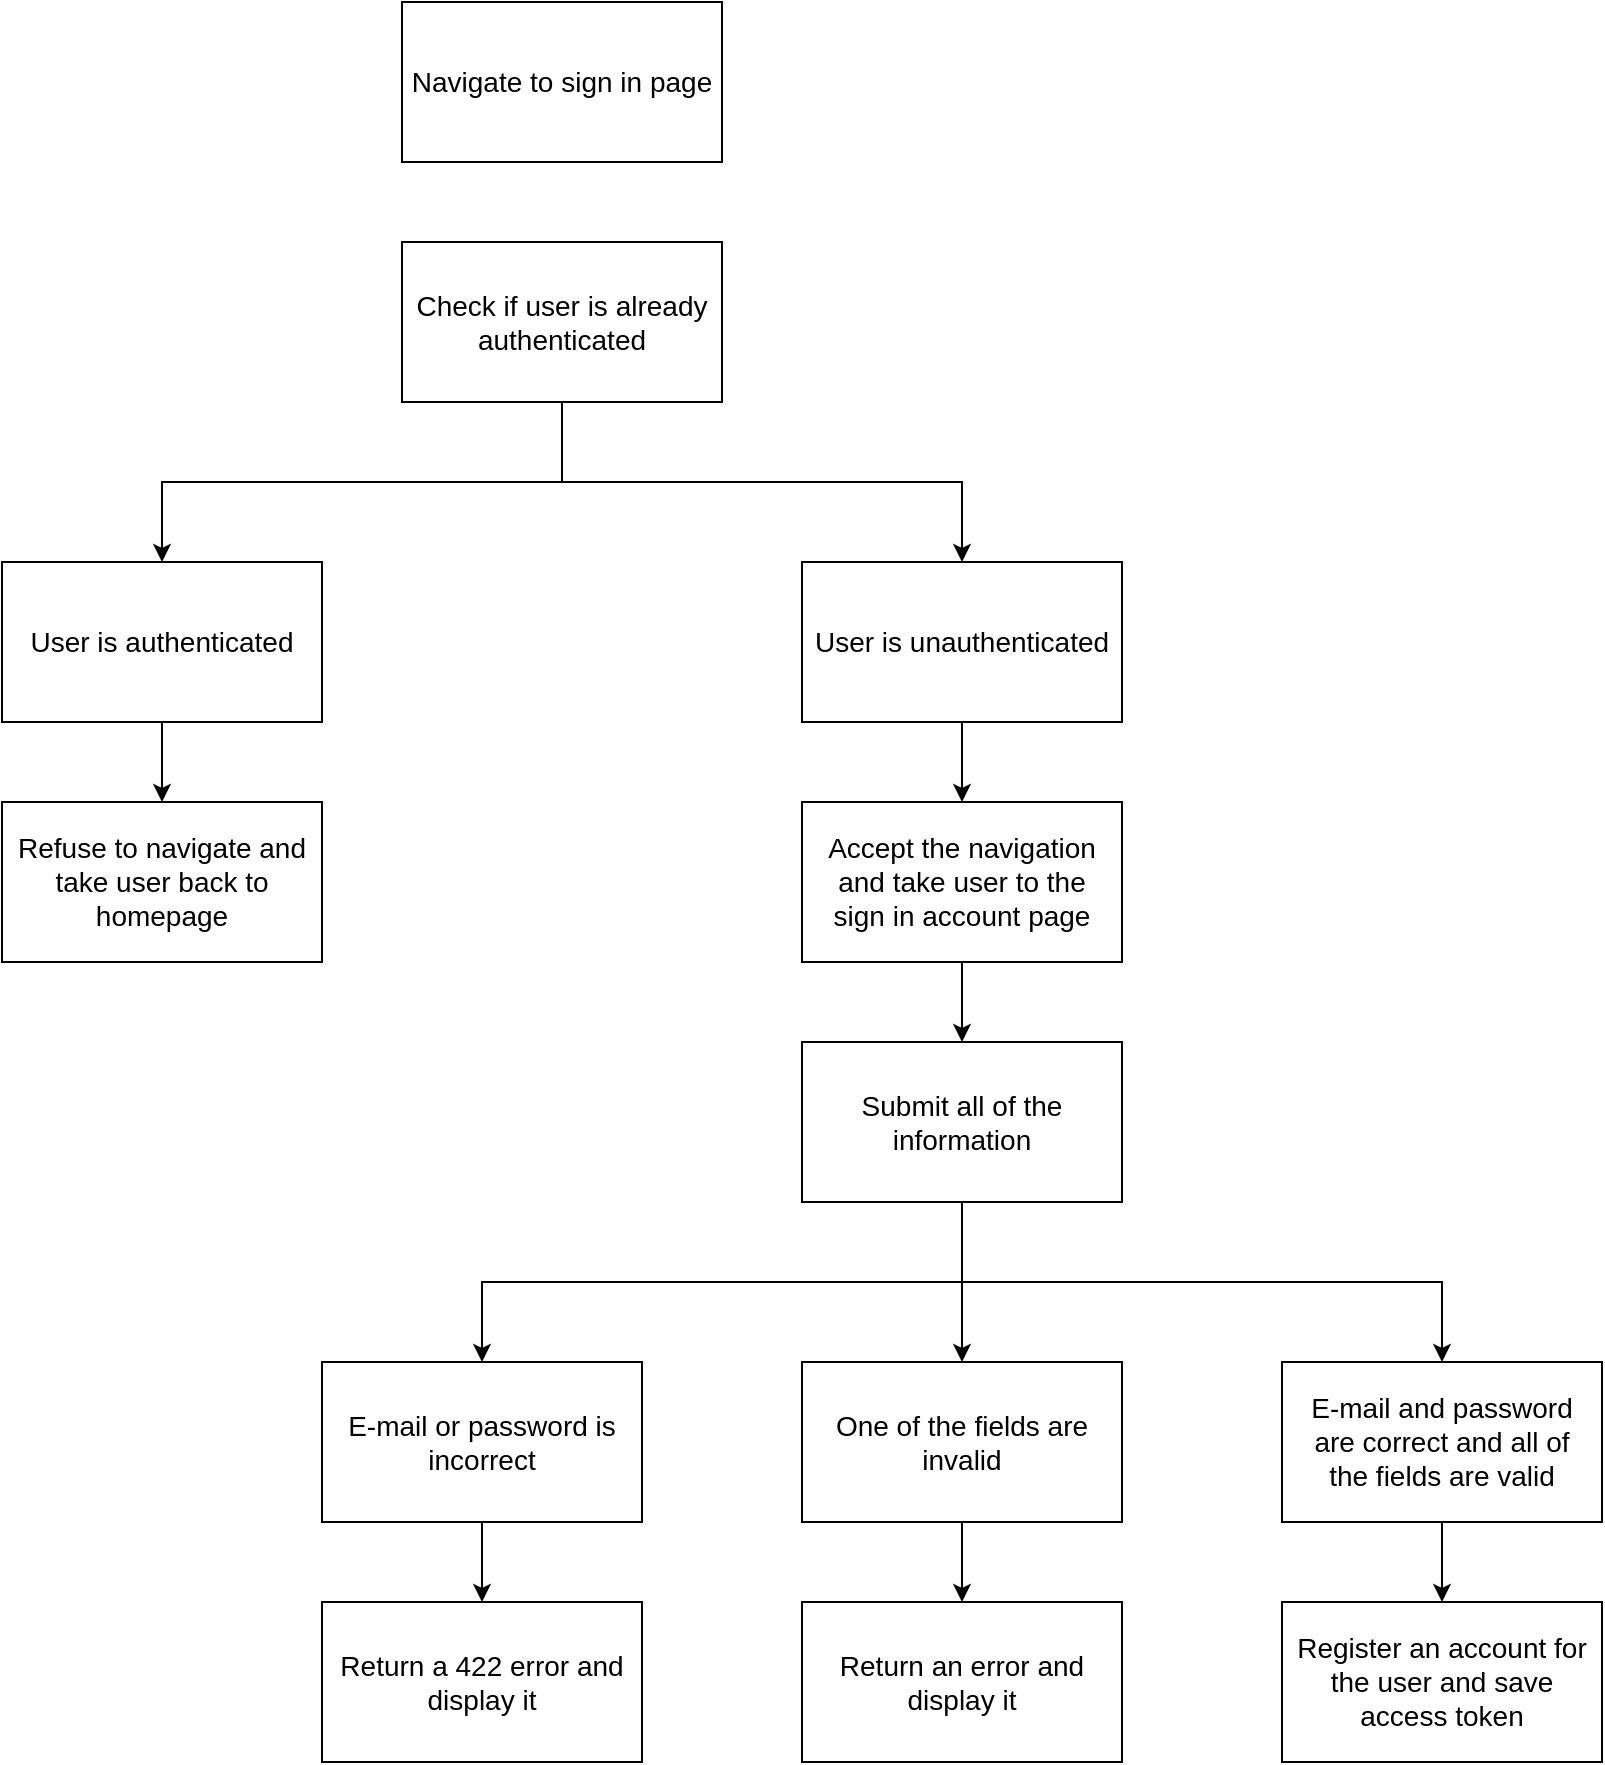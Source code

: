 <mxfile version="21.1.2" type="github">
  <diagram name="Trang-1" id="wb-Nk6mtp_cCEfDMljxL">
    <mxGraphModel dx="989" dy="1696" grid="1" gridSize="10" guides="1" tooltips="1" connect="1" arrows="1" fold="1" page="1" pageScale="1" pageWidth="827" pageHeight="1169" math="0" shadow="0">
      <root>
        <mxCell id="0" />
        <mxCell id="1" parent="0" />
        <mxCell id="fZpGaq-iCPWyu19GHH4y-2" value="Navigate to sign in page" style="rounded=0;whiteSpace=wrap;html=1;fontSize=14;" vertex="1" parent="1">
          <mxGeometry x="360" y="-1120" width="160" height="80" as="geometry" />
        </mxCell>
        <mxCell id="fZpGaq-iCPWyu19GHH4y-8" style="edgeStyle=orthogonalEdgeStyle;rounded=0;orthogonalLoop=1;jettySize=auto;html=1;exitX=0.5;exitY=1;exitDx=0;exitDy=0;entryX=0.5;entryY=0;entryDx=0;entryDy=0;" edge="1" parent="1" source="fZpGaq-iCPWyu19GHH4y-3" target="fZpGaq-iCPWyu19GHH4y-6">
          <mxGeometry relative="1" as="geometry" />
        </mxCell>
        <mxCell id="fZpGaq-iCPWyu19GHH4y-14" style="edgeStyle=orthogonalEdgeStyle;rounded=0;orthogonalLoop=1;jettySize=auto;html=1;exitX=0.5;exitY=1;exitDx=0;exitDy=0;entryX=0.5;entryY=0;entryDx=0;entryDy=0;" edge="1" parent="1" source="fZpGaq-iCPWyu19GHH4y-3" target="fZpGaq-iCPWyu19GHH4y-10">
          <mxGeometry relative="1" as="geometry" />
        </mxCell>
        <mxCell id="fZpGaq-iCPWyu19GHH4y-3" value="Check if user is already authenticated" style="rounded=0;whiteSpace=wrap;html=1;fontSize=14;" vertex="1" parent="1">
          <mxGeometry x="360" y="-1000" width="160" height="80" as="geometry" />
        </mxCell>
        <mxCell id="fZpGaq-iCPWyu19GHH4y-5" style="edgeStyle=orthogonalEdgeStyle;rounded=0;orthogonalLoop=1;jettySize=auto;html=1;exitX=0.5;exitY=1;exitDx=0;exitDy=0;entryX=0.5;entryY=0;entryDx=0;entryDy=0;" edge="1" parent="1" source="fZpGaq-iCPWyu19GHH4y-6" target="fZpGaq-iCPWyu19GHH4y-7">
          <mxGeometry relative="1" as="geometry" />
        </mxCell>
        <mxCell id="fZpGaq-iCPWyu19GHH4y-6" value="User is authenticated" style="rounded=0;whiteSpace=wrap;html=1;fontSize=14;spacing=7;" vertex="1" parent="1">
          <mxGeometry x="160" y="-840" width="160" height="80" as="geometry" />
        </mxCell>
        <mxCell id="fZpGaq-iCPWyu19GHH4y-7" value="Refuse to navigate and take user back to homepage" style="rounded=0;whiteSpace=wrap;html=1;fontSize=14;spacing=7;" vertex="1" parent="1">
          <mxGeometry x="160" y="-720" width="160" height="80" as="geometry" />
        </mxCell>
        <mxCell id="fZpGaq-iCPWyu19GHH4y-9" style="edgeStyle=orthogonalEdgeStyle;rounded=0;orthogonalLoop=1;jettySize=auto;html=1;exitX=0.5;exitY=1;exitDx=0;exitDy=0;entryX=0.5;entryY=0;entryDx=0;entryDy=0;" edge="1" parent="1" source="fZpGaq-iCPWyu19GHH4y-10" target="fZpGaq-iCPWyu19GHH4y-12">
          <mxGeometry relative="1" as="geometry" />
        </mxCell>
        <mxCell id="fZpGaq-iCPWyu19GHH4y-10" value="User is unauthenticated" style="rounded=0;whiteSpace=wrap;html=1;fontSize=14;spacing=7;" vertex="1" parent="1">
          <mxGeometry x="560" y="-840" width="160" height="80" as="geometry" />
        </mxCell>
        <mxCell id="fZpGaq-iCPWyu19GHH4y-11" style="edgeStyle=orthogonalEdgeStyle;rounded=0;orthogonalLoop=1;jettySize=auto;html=1;exitX=0.5;exitY=1;exitDx=0;exitDy=0;entryX=0.5;entryY=0;entryDx=0;entryDy=0;" edge="1" parent="1" source="fZpGaq-iCPWyu19GHH4y-12" target="fZpGaq-iCPWyu19GHH4y-13">
          <mxGeometry relative="1" as="geometry" />
        </mxCell>
        <mxCell id="fZpGaq-iCPWyu19GHH4y-12" value="Accept the navigation and take user to the sign in account page" style="rounded=0;whiteSpace=wrap;html=1;fontSize=14;spacing=7;" vertex="1" parent="1">
          <mxGeometry x="560" y="-720" width="160" height="80" as="geometry" />
        </mxCell>
        <mxCell id="fZpGaq-iCPWyu19GHH4y-25" style="edgeStyle=orthogonalEdgeStyle;rounded=0;orthogonalLoop=1;jettySize=auto;html=1;exitX=0.5;exitY=1;exitDx=0;exitDy=0;entryX=0.5;entryY=0;entryDx=0;entryDy=0;" edge="1" parent="1" source="fZpGaq-iCPWyu19GHH4y-13" target="fZpGaq-iCPWyu19GHH4y-22">
          <mxGeometry relative="1" as="geometry" />
        </mxCell>
        <mxCell id="fZpGaq-iCPWyu19GHH4y-26" style="edgeStyle=orthogonalEdgeStyle;rounded=0;orthogonalLoop=1;jettySize=auto;html=1;exitX=0.5;exitY=1;exitDx=0;exitDy=0;entryX=0.5;entryY=0;entryDx=0;entryDy=0;" edge="1" parent="1" source="fZpGaq-iCPWyu19GHH4y-13" target="fZpGaq-iCPWyu19GHH4y-17">
          <mxGeometry relative="1" as="geometry" />
        </mxCell>
        <mxCell id="fZpGaq-iCPWyu19GHH4y-28" style="edgeStyle=orthogonalEdgeStyle;rounded=0;orthogonalLoop=1;jettySize=auto;html=1;exitX=0.5;exitY=1;exitDx=0;exitDy=0;entryX=0.5;entryY=0;entryDx=0;entryDy=0;" edge="1" parent="1" source="fZpGaq-iCPWyu19GHH4y-13" target="fZpGaq-iCPWyu19GHH4y-19">
          <mxGeometry relative="1" as="geometry" />
        </mxCell>
        <mxCell id="fZpGaq-iCPWyu19GHH4y-13" value="Submit all of the information" style="rounded=0;whiteSpace=wrap;html=1;fontSize=14;spacing=7;" vertex="1" parent="1">
          <mxGeometry x="560" y="-600" width="160" height="80" as="geometry" />
        </mxCell>
        <mxCell id="fZpGaq-iCPWyu19GHH4y-16" style="edgeStyle=orthogonalEdgeStyle;rounded=0;orthogonalLoop=1;jettySize=auto;html=1;exitX=0.5;exitY=1;exitDx=0;exitDy=0;entryX=0.5;entryY=0;entryDx=0;entryDy=0;" edge="1" parent="1" source="fZpGaq-iCPWyu19GHH4y-17" target="fZpGaq-iCPWyu19GHH4y-20">
          <mxGeometry relative="1" as="geometry" />
        </mxCell>
        <mxCell id="fZpGaq-iCPWyu19GHH4y-17" value="E-mail or password is incorrect" style="rounded=0;whiteSpace=wrap;html=1;fontSize=14;spacing=7;" vertex="1" parent="1">
          <mxGeometry x="320" y="-440" width="160" height="80" as="geometry" />
        </mxCell>
        <mxCell id="fZpGaq-iCPWyu19GHH4y-18" style="edgeStyle=orthogonalEdgeStyle;rounded=0;orthogonalLoop=1;jettySize=auto;html=1;exitX=0.5;exitY=1;exitDx=0;exitDy=0;entryX=0.5;entryY=0;entryDx=0;entryDy=0;" edge="1" parent="1" source="fZpGaq-iCPWyu19GHH4y-19" target="fZpGaq-iCPWyu19GHH4y-24">
          <mxGeometry relative="1" as="geometry" />
        </mxCell>
        <mxCell id="fZpGaq-iCPWyu19GHH4y-19" value="E-mail and password are correct and all of the fields are valid" style="rounded=0;whiteSpace=wrap;html=1;fontSize=14;spacing=7;" vertex="1" parent="1">
          <mxGeometry x="800" y="-440" width="160" height="80" as="geometry" />
        </mxCell>
        <mxCell id="fZpGaq-iCPWyu19GHH4y-20" value="Return a 422 error and display it" style="rounded=0;whiteSpace=wrap;html=1;fontSize=14;spacing=7;" vertex="1" parent="1">
          <mxGeometry x="320" y="-320" width="160" height="80" as="geometry" />
        </mxCell>
        <mxCell id="fZpGaq-iCPWyu19GHH4y-21" style="edgeStyle=orthogonalEdgeStyle;rounded=0;orthogonalLoop=1;jettySize=auto;html=1;exitX=0.5;exitY=1;exitDx=0;exitDy=0;entryX=0.5;entryY=0;entryDx=0;entryDy=0;" edge="1" parent="1" source="fZpGaq-iCPWyu19GHH4y-22" target="fZpGaq-iCPWyu19GHH4y-23">
          <mxGeometry relative="1" as="geometry" />
        </mxCell>
        <mxCell id="fZpGaq-iCPWyu19GHH4y-22" value="One of the fields are invalid" style="rounded=0;whiteSpace=wrap;html=1;fontSize=14;spacing=7;" vertex="1" parent="1">
          <mxGeometry x="560" y="-440" width="160" height="80" as="geometry" />
        </mxCell>
        <mxCell id="fZpGaq-iCPWyu19GHH4y-23" value="Return an error and display it" style="rounded=0;whiteSpace=wrap;html=1;fontSize=14;spacing=7;" vertex="1" parent="1">
          <mxGeometry x="560" y="-320" width="160" height="80" as="geometry" />
        </mxCell>
        <mxCell id="fZpGaq-iCPWyu19GHH4y-24" value="Register an account for the user and save access token" style="rounded=0;whiteSpace=wrap;html=1;fontSize=14;spacing=7;" vertex="1" parent="1">
          <mxGeometry x="800" y="-320" width="160" height="80" as="geometry" />
        </mxCell>
      </root>
    </mxGraphModel>
  </diagram>
</mxfile>

